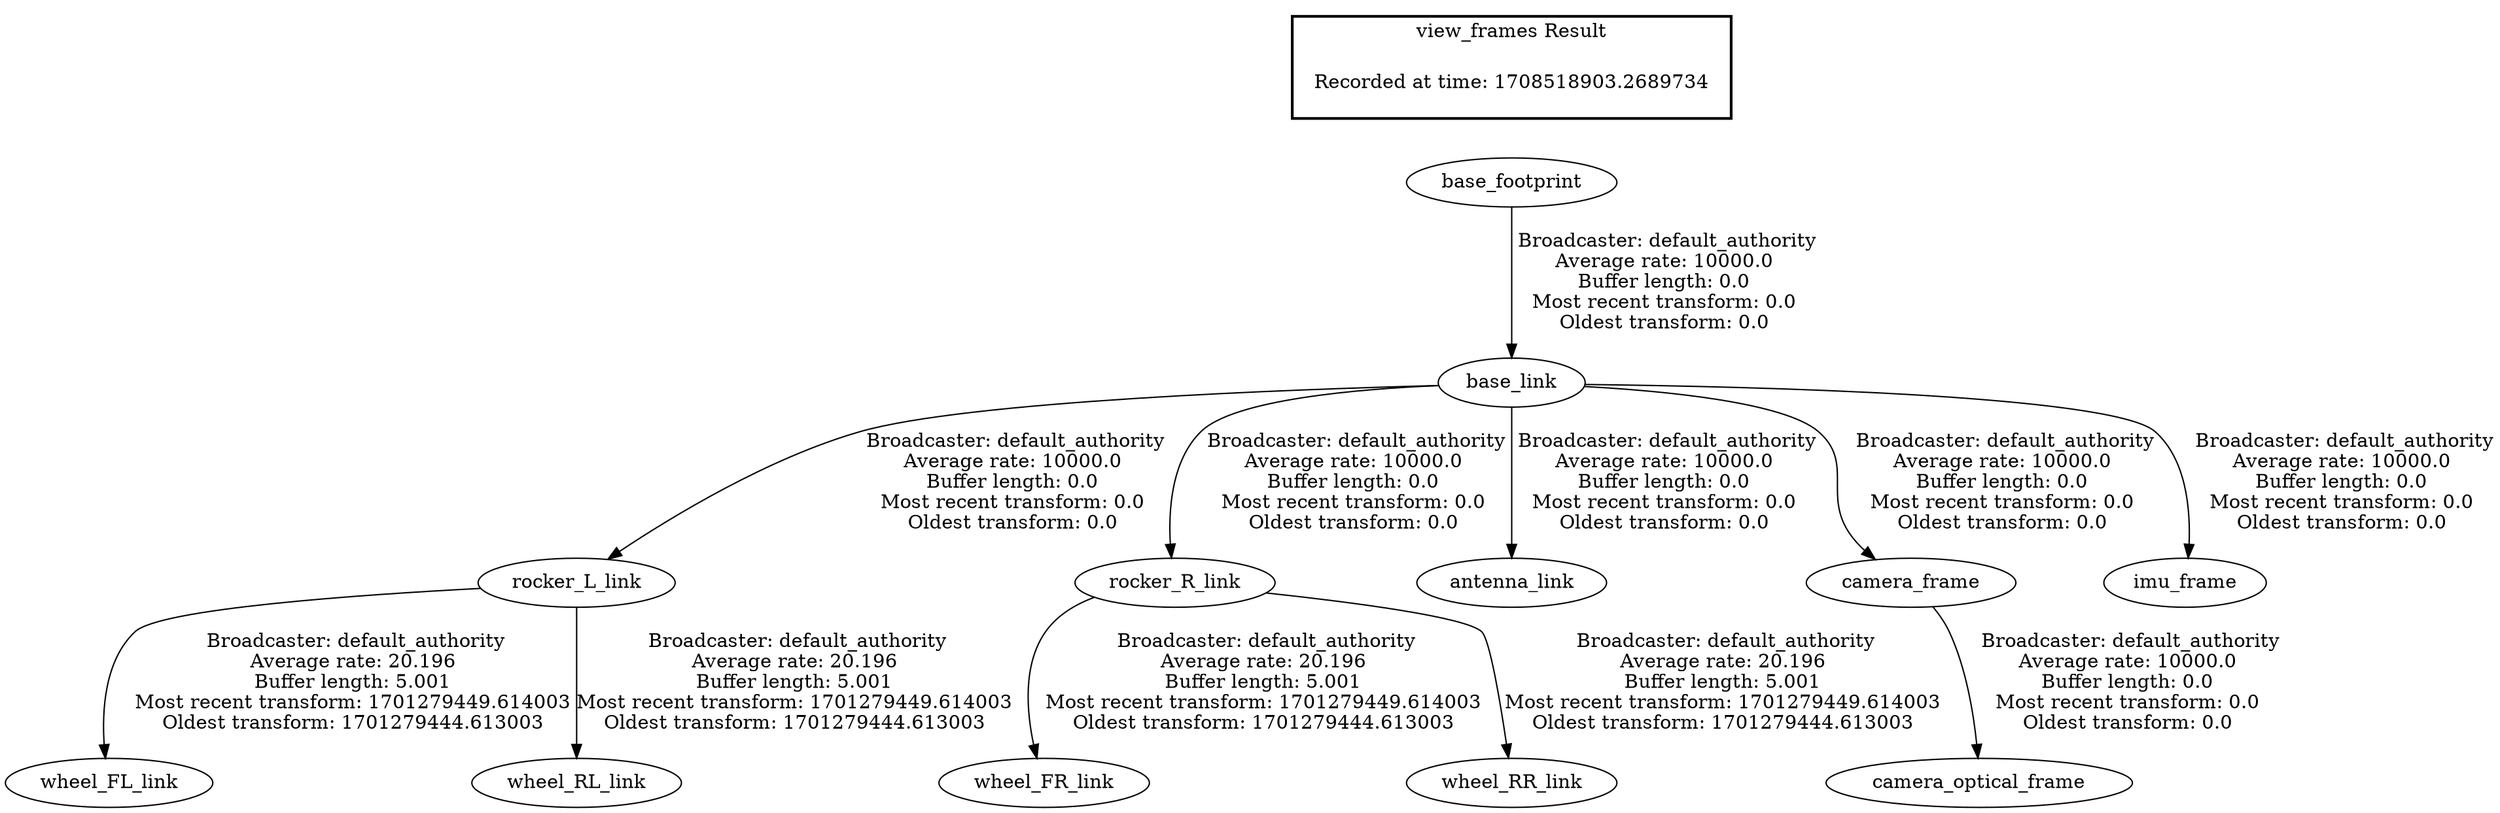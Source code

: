 digraph G {
"rocker_L_link" -> "wheel_FL_link"[label=" Broadcaster: default_authority\nAverage rate: 20.196\nBuffer length: 5.001\nMost recent transform: 1701279449.614003\nOldest transform: 1701279444.613003\n"];
"base_link" -> "rocker_L_link"[label=" Broadcaster: default_authority\nAverage rate: 10000.0\nBuffer length: 0.0\nMost recent transform: 0.0\nOldest transform: 0.0\n"];
"rocker_R_link" -> "wheel_FR_link"[label=" Broadcaster: default_authority\nAverage rate: 20.196\nBuffer length: 5.001\nMost recent transform: 1701279449.614003\nOldest transform: 1701279444.613003\n"];
"base_link" -> "rocker_R_link"[label=" Broadcaster: default_authority\nAverage rate: 10000.0\nBuffer length: 0.0\nMost recent transform: 0.0\nOldest transform: 0.0\n"];
"rocker_L_link" -> "wheel_RL_link"[label=" Broadcaster: default_authority\nAverage rate: 20.196\nBuffer length: 5.001\nMost recent transform: 1701279449.614003\nOldest transform: 1701279444.613003\n"];
"rocker_R_link" -> "wheel_RR_link"[label=" Broadcaster: default_authority\nAverage rate: 20.196\nBuffer length: 5.001\nMost recent transform: 1701279449.614003\nOldest transform: 1701279444.613003\n"];
"base_link" -> "antenna_link"[label=" Broadcaster: default_authority\nAverage rate: 10000.0\nBuffer length: 0.0\nMost recent transform: 0.0\nOldest transform: 0.0\n"];
"base_footprint" -> "base_link"[label=" Broadcaster: default_authority\nAverage rate: 10000.0\nBuffer length: 0.0\nMost recent transform: 0.0\nOldest transform: 0.0\n"];
"base_link" -> "camera_frame"[label=" Broadcaster: default_authority\nAverage rate: 10000.0\nBuffer length: 0.0\nMost recent transform: 0.0\nOldest transform: 0.0\n"];
"camera_frame" -> "camera_optical_frame"[label=" Broadcaster: default_authority\nAverage rate: 10000.0\nBuffer length: 0.0\nMost recent transform: 0.0\nOldest transform: 0.0\n"];
"base_link" -> "imu_frame"[label=" Broadcaster: default_authority\nAverage rate: 10000.0\nBuffer length: 0.0\nMost recent transform: 0.0\nOldest transform: 0.0\n"];
edge [style=invis];
 subgraph cluster_legend { style=bold; color=black; label ="view_frames Result";
"Recorded at time: 1708518903.2689734"[ shape=plaintext ] ;
}->"base_footprint";
}